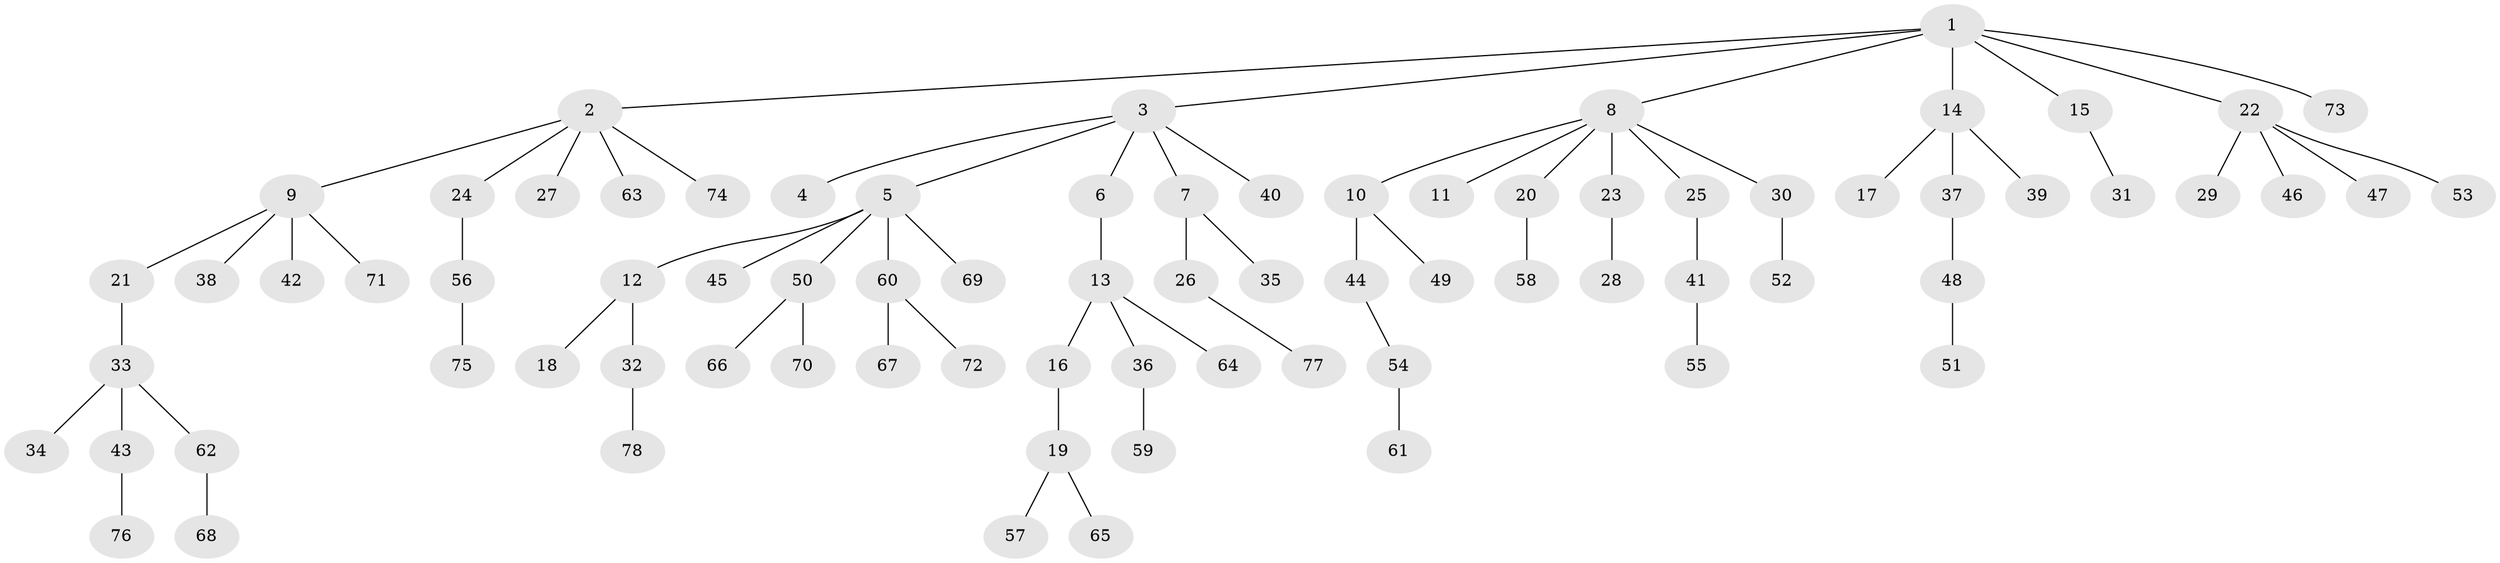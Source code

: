 // coarse degree distribution, {7: 0.057692307692307696, 5: 0.038461538461538464, 2: 0.19230769230769232, 4: 0.07692307692307693, 1: 0.6153846153846154, 3: 0.019230769230769232}
// Generated by graph-tools (version 1.1) at 2025/42/03/06/25 10:42:02]
// undirected, 78 vertices, 77 edges
graph export_dot {
graph [start="1"]
  node [color=gray90,style=filled];
  1;
  2;
  3;
  4;
  5;
  6;
  7;
  8;
  9;
  10;
  11;
  12;
  13;
  14;
  15;
  16;
  17;
  18;
  19;
  20;
  21;
  22;
  23;
  24;
  25;
  26;
  27;
  28;
  29;
  30;
  31;
  32;
  33;
  34;
  35;
  36;
  37;
  38;
  39;
  40;
  41;
  42;
  43;
  44;
  45;
  46;
  47;
  48;
  49;
  50;
  51;
  52;
  53;
  54;
  55;
  56;
  57;
  58;
  59;
  60;
  61;
  62;
  63;
  64;
  65;
  66;
  67;
  68;
  69;
  70;
  71;
  72;
  73;
  74;
  75;
  76;
  77;
  78;
  1 -- 2;
  1 -- 3;
  1 -- 8;
  1 -- 14;
  1 -- 15;
  1 -- 22;
  1 -- 73;
  2 -- 9;
  2 -- 24;
  2 -- 27;
  2 -- 63;
  2 -- 74;
  3 -- 4;
  3 -- 5;
  3 -- 6;
  3 -- 7;
  3 -- 40;
  5 -- 12;
  5 -- 45;
  5 -- 50;
  5 -- 60;
  5 -- 69;
  6 -- 13;
  7 -- 26;
  7 -- 35;
  8 -- 10;
  8 -- 11;
  8 -- 20;
  8 -- 23;
  8 -- 25;
  8 -- 30;
  9 -- 21;
  9 -- 38;
  9 -- 42;
  9 -- 71;
  10 -- 44;
  10 -- 49;
  12 -- 18;
  12 -- 32;
  13 -- 16;
  13 -- 36;
  13 -- 64;
  14 -- 17;
  14 -- 37;
  14 -- 39;
  15 -- 31;
  16 -- 19;
  19 -- 57;
  19 -- 65;
  20 -- 58;
  21 -- 33;
  22 -- 29;
  22 -- 46;
  22 -- 47;
  22 -- 53;
  23 -- 28;
  24 -- 56;
  25 -- 41;
  26 -- 77;
  30 -- 52;
  32 -- 78;
  33 -- 34;
  33 -- 43;
  33 -- 62;
  36 -- 59;
  37 -- 48;
  41 -- 55;
  43 -- 76;
  44 -- 54;
  48 -- 51;
  50 -- 66;
  50 -- 70;
  54 -- 61;
  56 -- 75;
  60 -- 67;
  60 -- 72;
  62 -- 68;
}
